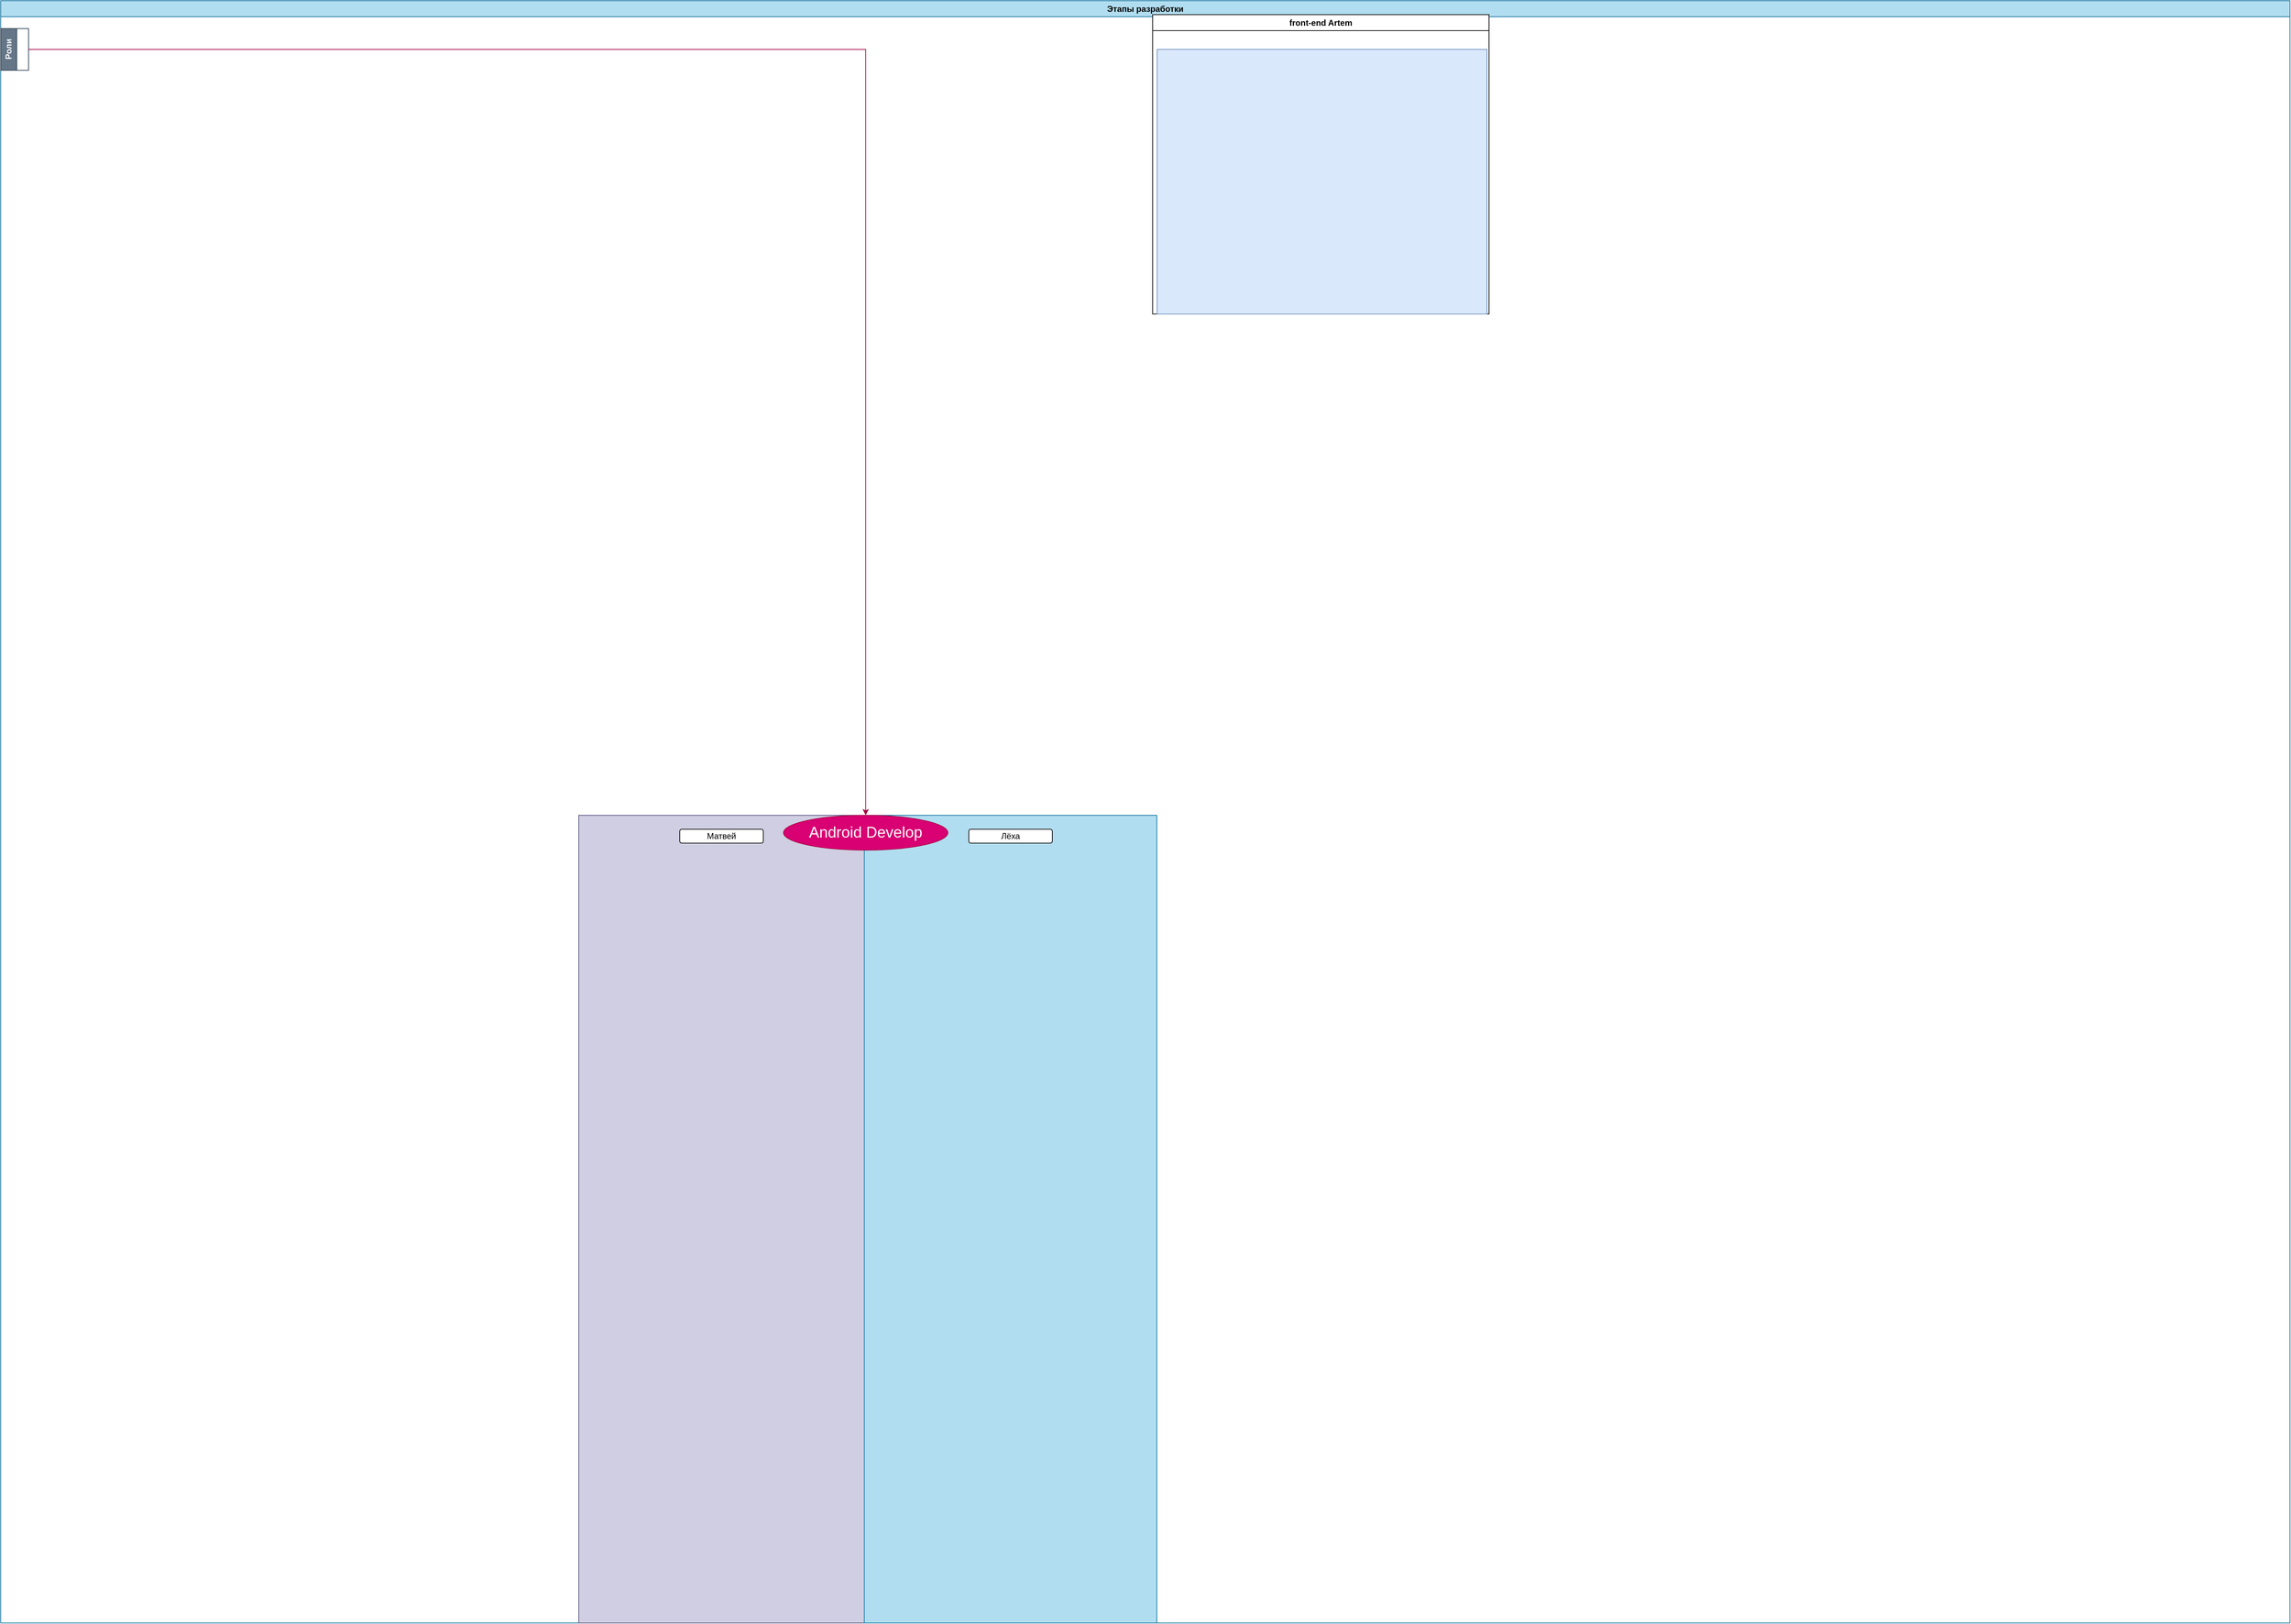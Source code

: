 <mxfile version="22.0.6" type="github">
  <diagram name="Страница — 1" id="wmEAA7BOA9uUHoBaHZGH">
    <mxGraphModel dx="3613" dy="1532" grid="1" gridSize="10" guides="1" tooltips="1" connect="1" arrows="1" fold="1" page="1" pageScale="1" pageWidth="827" pageHeight="1169" math="0" shadow="0">
      <root>
        <mxCell id="0" />
        <mxCell id="1" parent="0" />
        <mxCell id="wPuOChfjVIhBy_STEDwP-1" value="Этапы разработки" style="swimlane;whiteSpace=wrap;html=1;fillColor=#b1ddf0;strokeColor=#10739e;" parent="1" vertex="1">
          <mxGeometry x="-827" width="3287" height="2330" as="geometry">
            <mxRectangle x="90" y="60" width="140" height="30" as="alternateBounds" />
          </mxGeometry>
        </mxCell>
        <mxCell id="wPuOChfjVIhBy_STEDwP-3" value="Роли" style="swimlane;horizontal=0;whiteSpace=wrap;html=1;fillColor=#647687;fontColor=#ffffff;strokeColor=#314354;" parent="wPuOChfjVIhBy_STEDwP-1" vertex="1" collapsed="1">
          <mxGeometry y="40" width="40" height="60" as="geometry">
            <mxRectangle y="40" width="910" height="720" as="alternateBounds" />
          </mxGeometry>
        </mxCell>
        <mxCell id="wPuOChfjVIhBy_STEDwP-4" value="Названия" style="swimlane;fontStyle=0;childLayout=stackLayout;horizontal=1;startSize=30;horizontalStack=0;resizeParent=1;resizeParentMax=0;resizeLast=0;collapsible=1;marginBottom=0;whiteSpace=wrap;html=1;fillColor=#76608a;fontColor=#ffffff;strokeColor=#432D57;" parent="wPuOChfjVIhBy_STEDwP-3" vertex="1">
          <mxGeometry x="637" y="230" width="143" height="150" as="geometry" />
        </mxCell>
        <mxCell id="wPuOChfjVIhBy_STEDwP-5" value="Android Develop - 2 person" style="text;strokeColor=none;fillColor=none;align=left;verticalAlign=middle;spacingLeft=4;spacingRight=4;overflow=hidden;points=[[0,0.5],[1,0.5]];portConstraint=eastwest;rotatable=0;whiteSpace=wrap;html=1;" parent="wPuOChfjVIhBy_STEDwP-4" vertex="1">
          <mxGeometry y="30" width="143" height="30" as="geometry" />
        </mxCell>
        <mxCell id="wPuOChfjVIhBy_STEDwP-6" value="Back-end Developer 2 people" style="text;strokeColor=none;fillColor=none;align=left;verticalAlign=middle;spacingLeft=4;spacingRight=4;overflow=hidden;points=[[0,0.5],[1,0.5]];portConstraint=eastwest;rotatable=0;whiteSpace=wrap;html=1;" parent="wPuOChfjVIhBy_STEDwP-4" vertex="1">
          <mxGeometry y="60" width="143" height="30" as="geometry" />
        </mxCell>
        <mxCell id="wPuOChfjVIhBy_STEDwP-7" value="Front-End 1 person" style="text;strokeColor=none;fillColor=none;align=left;verticalAlign=middle;spacingLeft=4;spacingRight=4;overflow=hidden;points=[[0,0.5],[1,0.5]];portConstraint=eastwest;rotatable=0;whiteSpace=wrap;html=1;" parent="wPuOChfjVIhBy_STEDwP-4" vertex="1">
          <mxGeometry y="90" width="143" height="30" as="geometry" />
        </mxCell>
        <mxCell id="wPuOChfjVIhBy_STEDwP-8" value="Спикер/Со-TeamLead - 1 person" style="text;strokeColor=none;fillColor=none;spacingLeft=4;spacingRight=4;overflow=hidden;rotatable=0;points=[[0,0.5],[1,0.5]];portConstraint=eastwest;fontSize=12;whiteSpace=wrap;html=1;" parent="wPuOChfjVIhBy_STEDwP-4" vertex="1">
          <mxGeometry y="120" width="143" height="30" as="geometry" />
        </mxCell>
        <mxCell id="wPuOChfjVIhBy_STEDwP-10" value="Кто есть кто" style="swimlane;fontStyle=0;childLayout=stackLayout;horizontal=1;startSize=30;horizontalStack=0;resizeParent=1;resizeParentMax=0;resizeLast=0;collapsible=1;marginBottom=0;whiteSpace=wrap;html=1;fillColor=#76608a;fontColor=#ffffff;strokeColor=#432D57;" parent="wPuOChfjVIhBy_STEDwP-3" vertex="1">
          <mxGeometry x="357" width="143" height="210" as="geometry" />
        </mxCell>
        <mxCell id="wPuOChfjVIhBy_STEDwP-15" value="Роман &quot;Лавров&quot; -&amp;nbsp;" style="text;strokeColor=none;fillColor=none;spacingLeft=4;spacingRight=4;overflow=hidden;rotatable=0;points=[[0,0.5],[1,0.5]];portConstraint=eastwest;fontSize=12;whiteSpace=wrap;html=1;" parent="wPuOChfjVIhBy_STEDwP-10" vertex="1">
          <mxGeometry y="30" width="143" height="30" as="geometry" />
        </mxCell>
        <mxCell id="wPuOChfjVIhBy_STEDwP-18" value="Никита " style="text;strokeColor=none;fillColor=none;spacingLeft=4;spacingRight=4;overflow=hidden;rotatable=0;points=[[0,0.5],[1,0.5]];portConstraint=eastwest;fontSize=12;whiteSpace=wrap;html=1;" parent="wPuOChfjVIhBy_STEDwP-10" vertex="1">
          <mxGeometry y="60" width="143" height="30" as="geometry" />
        </mxCell>
        <mxCell id="wPuOChfjVIhBy_STEDwP-19" value="Мотвей" style="text;strokeColor=none;fillColor=none;spacingLeft=4;spacingRight=4;overflow=hidden;rotatable=0;points=[[0,0.5],[1,0.5]];portConstraint=eastwest;fontSize=12;whiteSpace=wrap;html=1;" parent="wPuOChfjVIhBy_STEDwP-10" vertex="1">
          <mxGeometry y="90" width="143" height="30" as="geometry" />
        </mxCell>
        <mxCell id="wPuOChfjVIhBy_STEDwP-20" value="Лёха" style="text;strokeColor=none;fillColor=none;spacingLeft=4;spacingRight=4;overflow=hidden;rotatable=0;points=[[0,0.5],[1,0.5]];portConstraint=eastwest;fontSize=12;whiteSpace=wrap;html=1;" parent="wPuOChfjVIhBy_STEDwP-10" vertex="1">
          <mxGeometry y="120" width="143" height="30" as="geometry" />
        </mxCell>
        <mxCell id="wPuOChfjVIhBy_STEDwP-21" value="Артём" style="text;strokeColor=none;fillColor=none;spacingLeft=4;spacingRight=4;overflow=hidden;rotatable=0;points=[[0,0.5],[1,0.5]];portConstraint=eastwest;fontSize=12;whiteSpace=wrap;html=1;" parent="wPuOChfjVIhBy_STEDwP-10" vertex="1">
          <mxGeometry y="150" width="143" height="30" as="geometry" />
        </mxCell>
        <mxCell id="wPuOChfjVIhBy_STEDwP-22" value="Илья" style="text;strokeColor=none;fillColor=none;spacingLeft=4;spacingRight=4;overflow=hidden;rotatable=0;points=[[0,0.5],[1,0.5]];portConstraint=eastwest;fontSize=12;whiteSpace=wrap;html=1;" parent="wPuOChfjVIhBy_STEDwP-10" vertex="1">
          <mxGeometry y="180" width="143" height="30" as="geometry" />
        </mxCell>
        <mxCell id="wPuOChfjVIhBy_STEDwP-40" value="Assets" style="childLayout=tableLayout;recursiveResize=0;strokeColor=#98bf21;fillColor=#A7C942;shadow=1;" parent="wPuOChfjVIhBy_STEDwP-3" vertex="1">
          <mxGeometry x="67" y="230" width="363" height="360" as="geometry" />
        </mxCell>
        <mxCell id="wPuOChfjVIhBy_STEDwP-41" style="shape=tableRow;horizontal=0;startSize=0;swimlaneHead=0;swimlaneBody=0;top=0;left=0;bottom=0;right=0;dropTarget=0;collapsible=0;recursiveResize=0;expand=0;fontStyle=0;strokeColor=inherit;fillColor=#ffffff;" parent="wPuOChfjVIhBy_STEDwP-40" vertex="1">
          <mxGeometry width="363" height="73" as="geometry" />
        </mxCell>
        <mxCell id="wPuOChfjVIhBy_STEDwP-42" value="Тим-Лид" style="connectable=0;recursiveResize=0;align=center;fontStyle=1;html=1;gradientColor=#000000;" parent="wPuOChfjVIhBy_STEDwP-41" vertex="1">
          <mxGeometry width="121" height="73" as="geometry">
            <mxRectangle width="121" height="73" as="alternateBounds" />
          </mxGeometry>
        </mxCell>
        <mxCell id="wPuOChfjVIhBy_STEDwP-43" value="Со-тим лид" style="connectable=0;recursiveResize=0;align=center;fontStyle=1;html=1;gradientColor=#000000;" parent="wPuOChfjVIhBy_STEDwP-41" vertex="1">
          <mxGeometry x="121" width="119" height="73" as="geometry">
            <mxRectangle width="119" height="73" as="alternateBounds" />
          </mxGeometry>
        </mxCell>
        <mxCell id="wPuOChfjVIhBy_STEDwP-44" value="Android Developer" style="connectable=0;recursiveResize=0;align=center;fontStyle=1;html=1;gradientColor=#000000;" parent="wPuOChfjVIhBy_STEDwP-41" vertex="1">
          <mxGeometry x="240" width="123" height="73" as="geometry">
            <mxRectangle width="123" height="73" as="alternateBounds" />
          </mxGeometry>
        </mxCell>
        <mxCell id="wPuOChfjVIhBy_STEDwP-45" value="" style="shape=tableRow;horizontal=0;startSize=0;swimlaneHead=0;swimlaneBody=0;top=0;left=0;bottom=0;right=0;dropTarget=0;collapsible=0;recursiveResize=0;expand=0;fontStyle=0;strokeColor=inherit;fillColor=#ffffff;" parent="wPuOChfjVIhBy_STEDwP-40" vertex="1">
          <mxGeometry y="73" width="363" height="72" as="geometry" />
        </mxCell>
        <mxCell id="wPuOChfjVIhBy_STEDwP-46" value="&lt;div align=&quot;left&quot;&gt;Направление разработки&lt;/div&gt;" style="connectable=0;recursiveResize=0;align=left;whiteSpace=wrap;html=1;gradientColor=#000000;" parent="wPuOChfjVIhBy_STEDwP-45" vertex="1">
          <mxGeometry width="121" height="72" as="geometry">
            <mxRectangle width="121" height="72" as="alternateBounds" />
          </mxGeometry>
        </mxCell>
        <mxCell id="wPuOChfjVIhBy_STEDwP-47" value="&lt;div align=&quot;left&quot;&gt;Задачи тим-лида&lt;/div&gt;" style="connectable=0;recursiveResize=0;align=left;whiteSpace=wrap;html=1;gradientColor=#000000;" parent="wPuOChfjVIhBy_STEDwP-45" vertex="1">
          <mxGeometry x="121" width="119" height="72" as="geometry">
            <mxRectangle width="119" height="72" as="alternateBounds" />
          </mxGeometry>
        </mxCell>
        <mxCell id="wPuOChfjVIhBy_STEDwP-48" value="&lt;div align=&quot;left&quot;&gt;Дизайн главной страницы приложения&lt;/div&gt;" style="connectable=0;recursiveResize=0;align=left;whiteSpace=wrap;html=1;gradientColor=#000000;" parent="wPuOChfjVIhBy_STEDwP-45" vertex="1">
          <mxGeometry x="240" width="123" height="72" as="geometry">
            <mxRectangle width="123" height="72" as="alternateBounds" />
          </mxGeometry>
        </mxCell>
        <mxCell id="wPuOChfjVIhBy_STEDwP-49" value="" style="shape=tableRow;horizontal=0;startSize=0;swimlaneHead=0;swimlaneBody=0;top=0;left=0;bottom=0;right=0;dropTarget=0;collapsible=0;recursiveResize=0;expand=0;fontStyle=1;strokeColor=inherit;fillColor=#EAF2D3;" parent="wPuOChfjVIhBy_STEDwP-40" vertex="1">
          <mxGeometry y="145" width="363" height="71" as="geometry" />
        </mxCell>
        <mxCell id="wPuOChfjVIhBy_STEDwP-50" value="Выдача задач на период времени" style="connectable=0;recursiveResize=0;whiteSpace=wrap;html=1;gradientColor=#000000;align=left;" parent="wPuOChfjVIhBy_STEDwP-49" vertex="1">
          <mxGeometry width="121" height="71" as="geometry">
            <mxRectangle width="121" height="71" as="alternateBounds" />
          </mxGeometry>
        </mxCell>
        <mxCell id="wPuOChfjVIhBy_STEDwP-51" value="&lt;div align=&quot;left&quot;&gt;Оформление документации по проекту&lt;/div&gt;" style="connectable=0;recursiveResize=0;whiteSpace=wrap;html=1;gradientColor=#000000;align=left;" parent="wPuOChfjVIhBy_STEDwP-49" vertex="1">
          <mxGeometry x="121" width="119" height="71" as="geometry">
            <mxRectangle width="119" height="71" as="alternateBounds" />
          </mxGeometry>
        </mxCell>
        <mxCell id="wPuOChfjVIhBy_STEDwP-52" value="&lt;div align=&quot;left&quot;&gt;Работа с браузером внутри приложения и подгрузкой страницы в оффлайне&lt;/div&gt;" style="connectable=0;recursiveResize=0;whiteSpace=wrap;html=1;gradientColor=#000000;align=left;" parent="wPuOChfjVIhBy_STEDwP-49" vertex="1">
          <mxGeometry x="240" width="123" height="71" as="geometry">
            <mxRectangle width="123" height="71" as="alternateBounds" />
          </mxGeometry>
        </mxCell>
        <mxCell id="wPuOChfjVIhBy_STEDwP-53" value="" style="shape=tableRow;horizontal=0;startSize=0;swimlaneHead=0;swimlaneBody=0;top=0;left=0;bottom=0;right=0;dropTarget=0;collapsible=0;recursiveResize=0;expand=0;fontStyle=0;strokeColor=inherit;fillColor=#ffffff;" parent="wPuOChfjVIhBy_STEDwP-40" vertex="1">
          <mxGeometry y="216" width="363" height="73" as="geometry" />
        </mxCell>
        <mxCell id="wPuOChfjVIhBy_STEDwP-54" value="&lt;div align=&quot;left&quot;&gt;Содержание и поддержание активной разработки&lt;/div&gt;" style="connectable=0;recursiveResize=0;fontStyle=0;align=left;whiteSpace=wrap;html=1;gradientColor=#000000;" parent="wPuOChfjVIhBy_STEDwP-53" vertex="1">
          <mxGeometry width="121" height="73" as="geometry">
            <mxRectangle width="121" height="73" as="alternateBounds" />
          </mxGeometry>
        </mxCell>
        <mxCell id="wPuOChfjVIhBy_STEDwP-55" value="&lt;div align=&quot;left&quot;&gt;Создание инвестиционной модели&lt;/div&gt;" style="connectable=0;recursiveResize=0;fontStyle=0;align=left;whiteSpace=wrap;html=1;gradientColor=#000000;" parent="wPuOChfjVIhBy_STEDwP-53" vertex="1">
          <mxGeometry x="121" width="119" height="73" as="geometry">
            <mxRectangle width="119" height="73" as="alternateBounds" />
          </mxGeometry>
        </mxCell>
        <mxCell id="wPuOChfjVIhBy_STEDwP-56" value="Работа с API от Backend разраб., геоданными, камерой" style="connectable=0;recursiveResize=0;fontStyle=0;align=left;whiteSpace=wrap;html=1;gradientColor=#000000;" parent="wPuOChfjVIhBy_STEDwP-53" vertex="1">
          <mxGeometry x="240" width="123" height="73" as="geometry">
            <mxRectangle width="123" height="73" as="alternateBounds" />
          </mxGeometry>
        </mxCell>
        <mxCell id="wPuOChfjVIhBy_STEDwP-57" value="" style="shape=tableRow;horizontal=0;startSize=0;swimlaneHead=0;swimlaneBody=0;top=0;left=0;bottom=0;right=0;dropTarget=0;collapsible=0;recursiveResize=0;expand=0;fontStyle=1;strokeColor=inherit;fillColor=#EAF2D3;" parent="wPuOChfjVIhBy_STEDwP-40" vertex="1">
          <mxGeometry y="289" width="363" height="71" as="geometry" />
        </mxCell>
        <mxCell id="wPuOChfjVIhBy_STEDwP-58" value="&lt;div align=&quot;left&quot;&gt;Понимание и ре-презентация технологии&lt;/div&gt;" style="connectable=0;recursiveResize=0;whiteSpace=wrap;html=1;gradientColor=#000000;align=left;" parent="wPuOChfjVIhBy_STEDwP-57" vertex="1">
          <mxGeometry width="121" height="71" as="geometry">
            <mxRectangle width="121" height="71" as="alternateBounds" />
          </mxGeometry>
        </mxCell>
        <mxCell id="wPuOChfjVIhBy_STEDwP-59" value="&lt;div align=&quot;left&quot;&gt;Обчение AI YOLA&lt;/div&gt;" style="connectable=0;recursiveResize=0;whiteSpace=wrap;html=1;gradientColor=#000000;align=left;" parent="wPuOChfjVIhBy_STEDwP-57" vertex="1">
          <mxGeometry x="121" width="119" height="71" as="geometry">
            <mxRectangle width="119" height="71" as="alternateBounds" />
          </mxGeometry>
        </mxCell>
        <mxCell id="wPuOChfjVIhBy_STEDwP-60" value="Разработка /внедрение карты в приложение." style="connectable=0;recursiveResize=0;whiteSpace=wrap;html=1;gradientColor=#000000;align=left;" parent="wPuOChfjVIhBy_STEDwP-57" vertex="1">
          <mxGeometry x="240" width="123" height="71" as="geometry">
            <mxRectangle width="123" height="71" as="alternateBounds" />
          </mxGeometry>
        </mxCell>
        <mxCell id="SKTIYrA9YtjumqCayFWy-4" style="edgeStyle=orthogonalEdgeStyle;rounded=0;orthogonalLoop=1;jettySize=auto;html=1;exitX=0;exitY=0.5;exitDx=0;exitDy=0;entryX=1;entryY=0.5;entryDx=0;entryDy=0;fillColor=#d80073;strokeColor=#A50040;" parent="wPuOChfjVIhBy_STEDwP-3" source="wPuOChfjVIhBy_STEDwP-5" target="wPuOChfjVIhBy_STEDwP-20" edge="1">
          <mxGeometry relative="1" as="geometry">
            <Array as="points">
              <mxPoint x="587" y="275" />
              <mxPoint x="587" y="135" />
            </Array>
          </mxGeometry>
        </mxCell>
        <mxCell id="SKTIYrA9YtjumqCayFWy-5" style="edgeStyle=orthogonalEdgeStyle;rounded=0;orthogonalLoop=1;jettySize=auto;html=1;exitX=0;exitY=0.5;exitDx=0;exitDy=0;entryX=1;entryY=0.5;entryDx=0;entryDy=0;fillColor=#d80073;strokeColor=#A50040;" parent="wPuOChfjVIhBy_STEDwP-3" source="wPuOChfjVIhBy_STEDwP-5" target="wPuOChfjVIhBy_STEDwP-19" edge="1">
          <mxGeometry relative="1" as="geometry">
            <Array as="points">
              <mxPoint x="587" y="275" />
              <mxPoint x="587" y="105" />
            </Array>
          </mxGeometry>
        </mxCell>
        <mxCell id="SKTIYrA9YtjumqCayFWy-7" style="edgeStyle=orthogonalEdgeStyle;rounded=0;orthogonalLoop=1;jettySize=auto;html=1;exitX=0;exitY=0.5;exitDx=0;exitDy=0;entryX=1;entryY=0.5;entryDx=0;entryDy=0;fillColor=#ffe6cc;strokeColor=#d79b00;" parent="wPuOChfjVIhBy_STEDwP-3" source="wPuOChfjVIhBy_STEDwP-6" target="wPuOChfjVIhBy_STEDwP-15" edge="1">
          <mxGeometry relative="1" as="geometry">
            <Array as="points">
              <mxPoint x="567" y="305" />
              <mxPoint x="567" y="45" />
            </Array>
          </mxGeometry>
        </mxCell>
        <mxCell id="SKTIYrA9YtjumqCayFWy-8" style="edgeStyle=orthogonalEdgeStyle;rounded=0;orthogonalLoop=1;jettySize=auto;html=1;exitX=0;exitY=0.5;exitDx=0;exitDy=0;entryX=1;entryY=0.5;entryDx=0;entryDy=0;fillColor=#ffe6cc;strokeColor=#d79b00;" parent="wPuOChfjVIhBy_STEDwP-3" source="wPuOChfjVIhBy_STEDwP-6" target="wPuOChfjVIhBy_STEDwP-18" edge="1">
          <mxGeometry relative="1" as="geometry">
            <Array as="points">
              <mxPoint x="567" y="305" />
              <mxPoint x="567" y="75" />
            </Array>
          </mxGeometry>
        </mxCell>
        <mxCell id="SKTIYrA9YtjumqCayFWy-9" style="edgeStyle=orthogonalEdgeStyle;rounded=0;orthogonalLoop=1;jettySize=auto;html=1;exitX=0;exitY=0.5;exitDx=0;exitDy=0;entryX=1;entryY=0.5;entryDx=0;entryDy=0;fillColor=#dae8fc;strokeColor=#6c8ebf;" parent="wPuOChfjVIhBy_STEDwP-3" source="wPuOChfjVIhBy_STEDwP-7" target="wPuOChfjVIhBy_STEDwP-21" edge="1">
          <mxGeometry relative="1" as="geometry">
            <Array as="points">
              <mxPoint x="557" y="335" />
              <mxPoint x="557" y="165" />
            </Array>
          </mxGeometry>
        </mxCell>
        <mxCell id="SKTIYrA9YtjumqCayFWy-10" style="edgeStyle=orthogonalEdgeStyle;rounded=0;orthogonalLoop=1;jettySize=auto;html=1;exitX=0;exitY=0.5;exitDx=0;exitDy=0;entryX=1;entryY=0.5;entryDx=0;entryDy=0;fillColor=#a0522d;strokeColor=#6D1F00;" parent="wPuOChfjVIhBy_STEDwP-3" source="wPuOChfjVIhBy_STEDwP-8" target="wPuOChfjVIhBy_STEDwP-22" edge="1">
          <mxGeometry relative="1" as="geometry">
            <Array as="points">
              <mxPoint x="537" y="365" />
              <mxPoint x="537" y="195" />
            </Array>
          </mxGeometry>
        </mxCell>
        <mxCell id="oYuEER5lGWqATyG6__le-2" value="" style="rounded=0;whiteSpace=wrap;html=1;fillColor=#d0cee2;strokeColor=#56517e;movable=0;resizable=0;rotatable=0;deletable=0;editable=0;locked=1;connectable=0;" parent="wPuOChfjVIhBy_STEDwP-1" vertex="1">
          <mxGeometry x="830" y="1170" width="410" height="1160" as="geometry" />
        </mxCell>
        <mxCell id="oYuEER5lGWqATyG6__le-3" value="" style="rounded=0;whiteSpace=wrap;html=1;fillColor=#b1ddf0;strokeColor=#10739e;" parent="wPuOChfjVIhBy_STEDwP-1" vertex="1">
          <mxGeometry x="1240" y="1170" width="420" height="1160" as="geometry" />
        </mxCell>
        <mxCell id="oYuEER5lGWqATyG6__le-4" value="Матвей" style="rounded=1;whiteSpace=wrap;html=1;" parent="wPuOChfjVIhBy_STEDwP-1" vertex="1">
          <mxGeometry x="975" y="1190" width="120" height="20" as="geometry" />
        </mxCell>
        <mxCell id="oYuEER5lGWqATyG6__le-5" value="Лёха" style="rounded=1;whiteSpace=wrap;html=1;" parent="wPuOChfjVIhBy_STEDwP-1" vertex="1">
          <mxGeometry x="1390" y="1190" width="120" height="20" as="geometry" />
        </mxCell>
        <mxCell id="oYuEER5lGWqATyG6__le-6" value="&lt;font style=&quot;font-size: 22px;&quot;&gt;Android Develop&lt;/font&gt;" style="ellipse;whiteSpace=wrap;html=1;fillColor=#d80073;fontColor=#ffffff;strokeColor=#A50040;" parent="wPuOChfjVIhBy_STEDwP-1" vertex="1">
          <mxGeometry x="1124" y="1170" width="236" height="50" as="geometry" />
        </mxCell>
        <mxCell id="uRS7O6g4QxuleLVHZF1z-1" style="edgeStyle=orthogonalEdgeStyle;rounded=0;orthogonalLoop=1;jettySize=auto;html=1;exitX=1;exitY=0.5;exitDx=0;exitDy=0;entryX=0.5;entryY=0;entryDx=0;entryDy=0;fillColor=#d80073;strokeColor=#A50040;" parent="wPuOChfjVIhBy_STEDwP-1" source="wPuOChfjVIhBy_STEDwP-5" target="oYuEER5lGWqATyG6__le-6" edge="1">
          <mxGeometry relative="1" as="geometry" />
        </mxCell>
        <mxCell id="GjnDIeO1N9E6mI7xIxKH-2" value="front-end Artem" style="swimlane;whiteSpace=wrap;html=1;" parent="1" vertex="1">
          <mxGeometry x="827" y="20" width="483" height="430" as="geometry" />
        </mxCell>
        <mxCell id="GjnDIeO1N9E6mI7xIxKH-3" value="" style="rounded=0;whiteSpace=wrap;html=1;fillColor=#dae8fc;strokeColor=#6c8ebf;" parent="GjnDIeO1N9E6mI7xIxKH-2" vertex="1">
          <mxGeometry x="6.5" y="50" width="473.5" height="380" as="geometry" />
        </mxCell>
      </root>
    </mxGraphModel>
  </diagram>
</mxfile>
